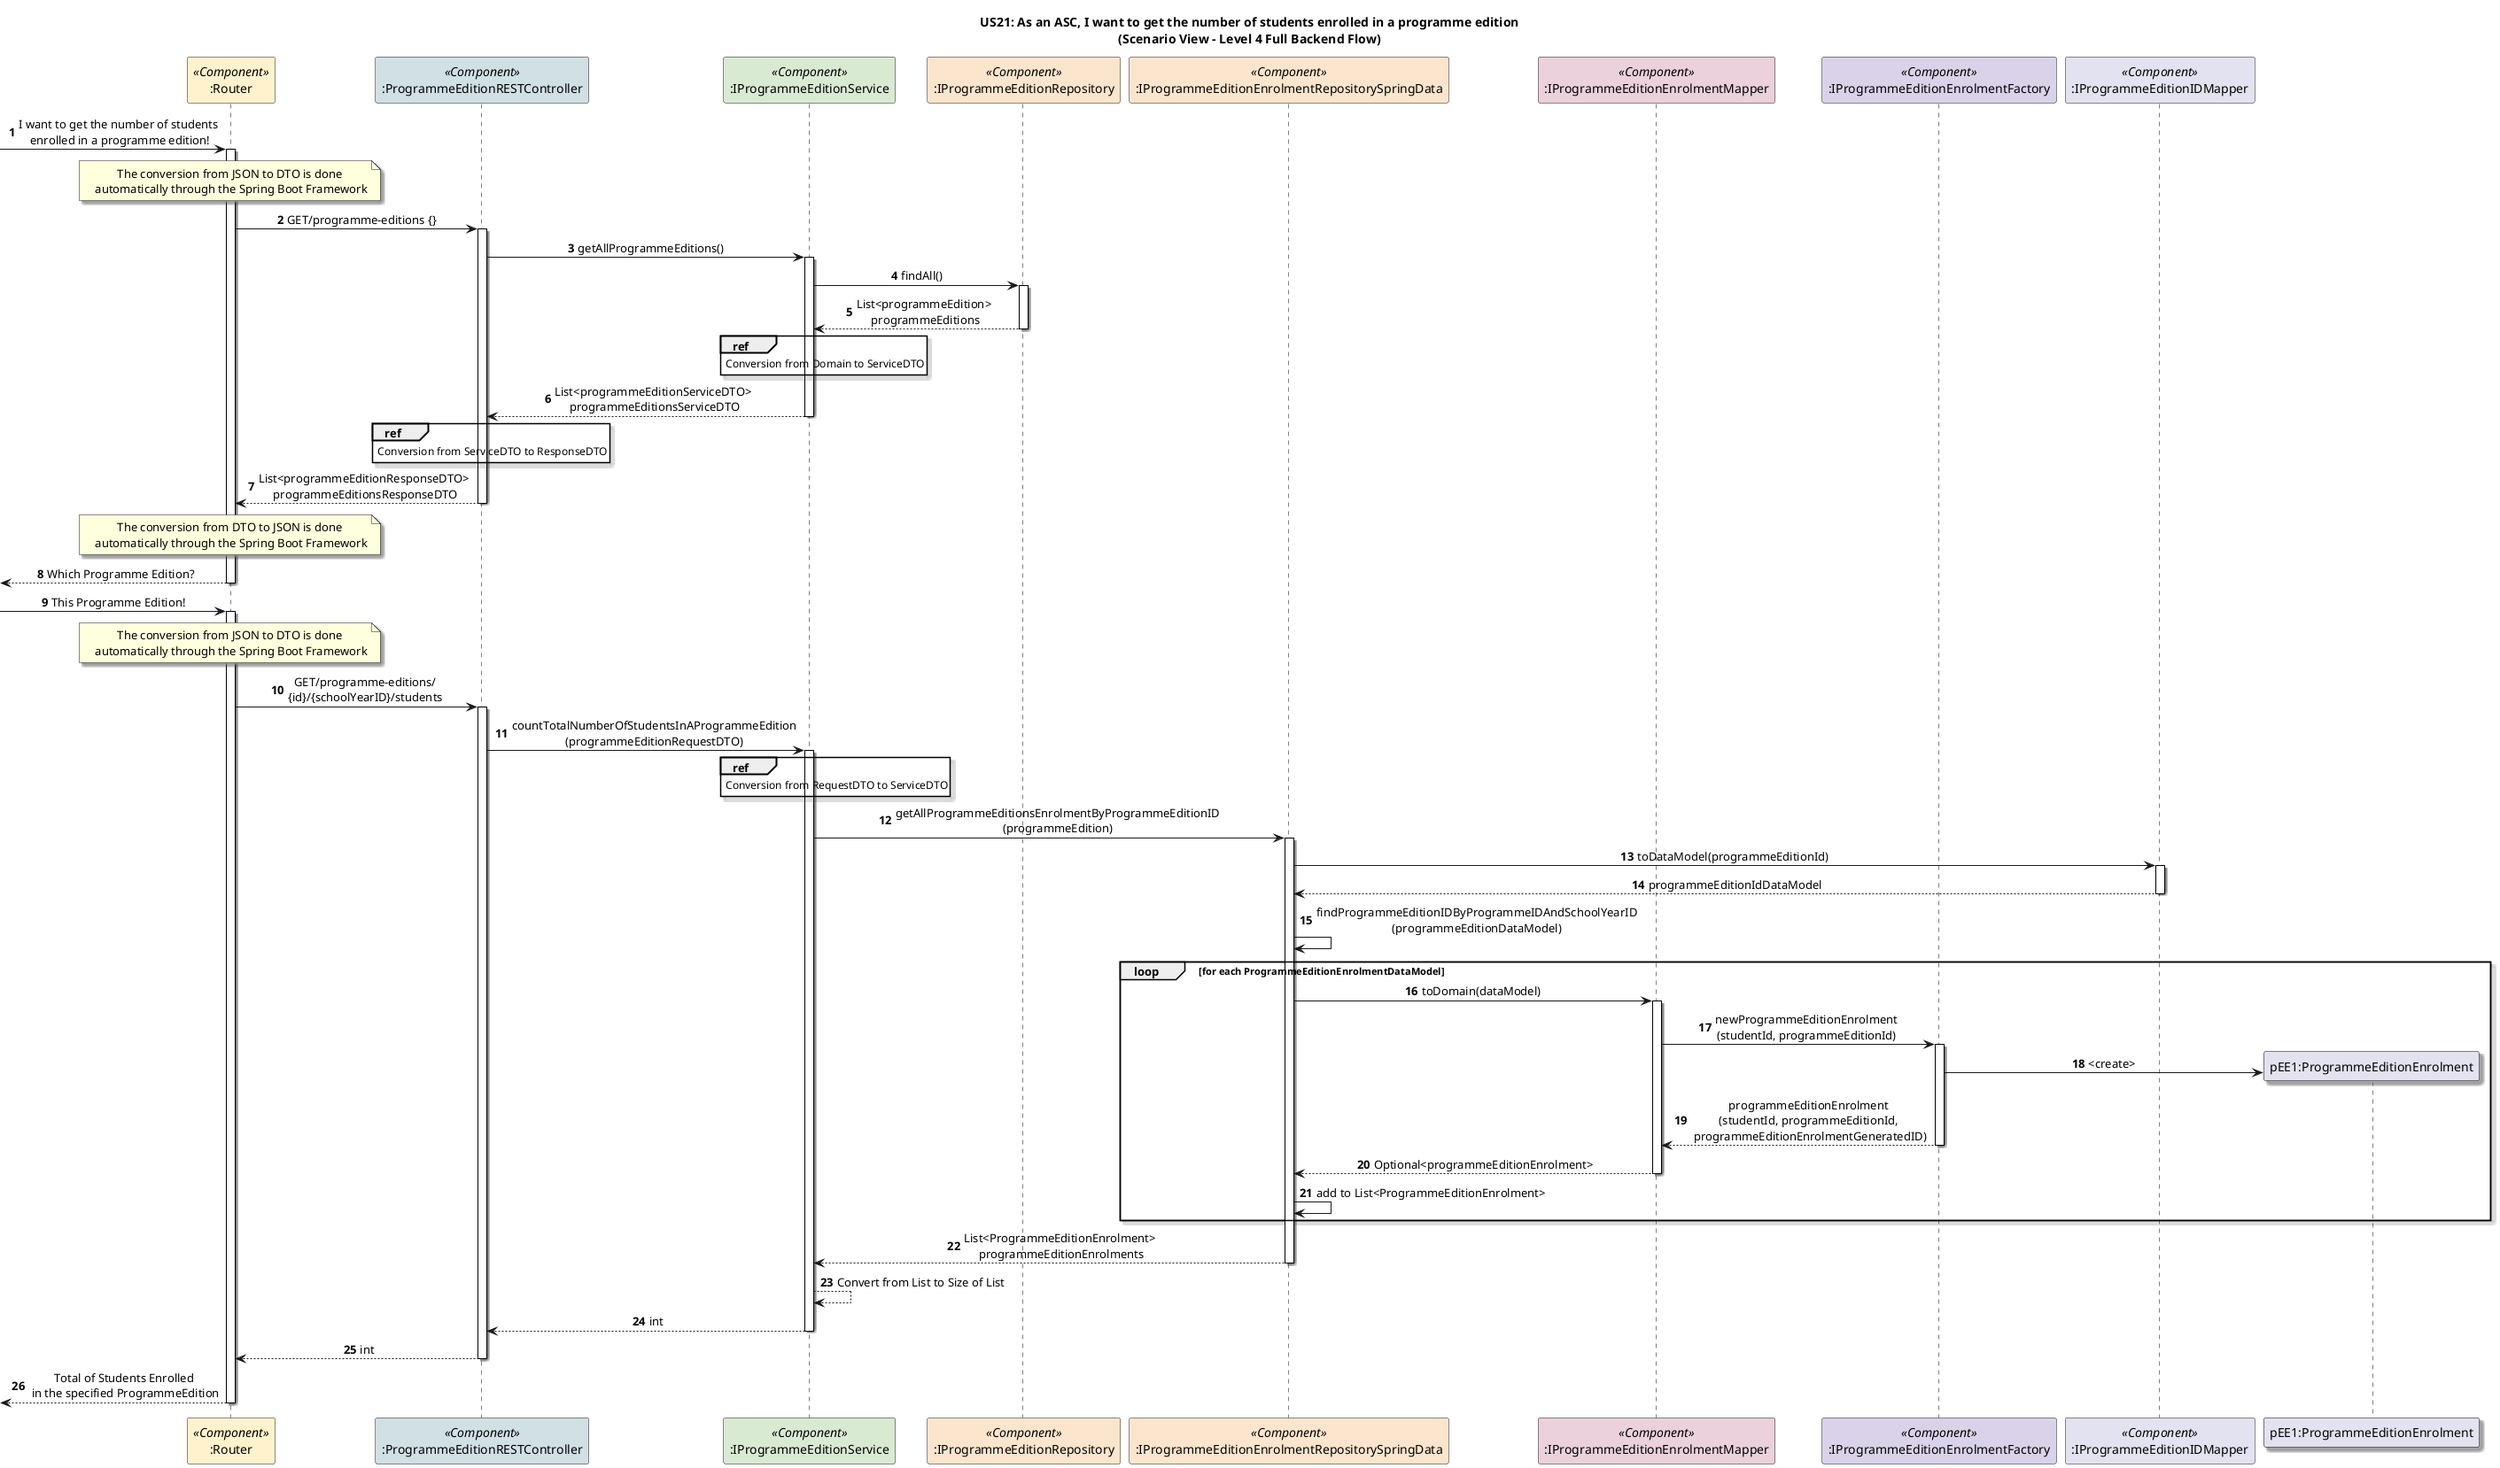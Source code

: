 @startuml US21

title US21: As an ASC, I want to get the number of students enrolled in a programme edition\n(Scenario View - Level 4 Full Backend Flow)

participant Router as ":Router"<<Component>> #fff2cc
participant ProgrammeEditionRestController as ":ProgrammeEditionRESTController"<<Component>> #d0e0e3
participant ProgrammeEditionService as ":IProgrammeEditionService"<<Component>> #d9ead3
participant ProgrammeEditionRepository as ":IProgrammeEditionRepository"<<Component>> #fce5cd
participant ProgrammeEditionEnrolmentSpringData as ":IProgrammeEditionEnrolmentRepositorySpringData"<<Component>> #fce5cd
participant ":IProgrammeEditionEnrolmentMapper"<<Component>> #ead1dc
participant ":IProgrammeEditionEnrolmentFactory"<<Component>> #d9d2e9
participant ProgrammeEditionIDMapper as ":IProgrammeEditionIDMapper"<<Component>>
autonumber

skinparam defaultTextAlignment center
skinparam shadowing true
skinparam sequence {
    ActorBorderColor black
    ParticipantBorderColor black
    LifeLineBorderColor black
    LifeLineBackgroundColor #ffffff
}

-> Router  : I want to get the number of students\n enrolled in a programme edition!
activate Router

note over Router: The conversion from JSON to DTO is done\n automatically through the Spring Boot Framework

Router -> ProgrammeEditionRestController ++: GET/programme-editions {}

ProgrammeEditionRestController -> ProgrammeEditionService ++: getAllProgrammeEditions()

ProgrammeEditionService -> ProgrammeEditionRepository: findAll()

activate ProgrammeEditionRepository
ProgrammeEditionRepository --> ProgrammeEditionService --: List<programmeEdition>\n programmeEditions

ref over ProgrammeEditionService: Conversion from Domain to ServiceDTO

ProgrammeEditionService --> ProgrammeEditionRestController --: List<programmeEditionServiceDTO>\n programmeEditionsServiceDTO

ref over ProgrammeEditionRestController: Conversion from ServiceDTO to ResponseDTO

ProgrammeEditionRestController --> Router --: List<programmeEditionResponseDTO>\n programmeEditionsResponseDTO

note over Router: The conversion from DTO to JSON is done\n automatically through the Spring Boot Framework

<--Router : Which Programme Edition?
deactivate Router

 -> Router : This Programme Edition!
 activate Router

note over Router: The conversion from JSON to DTO is done\n automatically through the Spring Boot Framework

Router -> ProgrammeEditionRestController  : GET/programme-editions/\n{id}/{schoolYearID}/students
activate ProgrammeEditionRestController

ProgrammeEditionRestController -> ProgrammeEditionService ++: countTotalNumberOfStudentsInAProgrammeEdition\n(programmeEditionRequestDTO)

ref over ProgrammeEditionService: Conversion from RequestDTO to ServiceDTO

ProgrammeEditionService -> ProgrammeEditionEnrolmentSpringData ++: getAllProgrammeEditionsEnrolmentByProgrammeEditionID\n(programmeEdition)

ProgrammeEditionEnrolmentSpringData -> ProgrammeEditionIDMapper ++: toDataModel(programmeEditionId)

ProgrammeEditionIDMapper --> ProgrammeEditionEnrolmentSpringData --: programmeEditionIdDataModel

ProgrammeEditionEnrolmentSpringData -> ProgrammeEditionEnrolmentSpringData : findProgrammeEditionIDByProgrammeIDAndSchoolYearID\n(programmeEditionDataModel)

loop for each ProgrammeEditionEnrolmentDataModel
    ProgrammeEditionEnrolmentSpringData -> ":IProgrammeEditionEnrolmentMapper" ++: toDomain(dataModel)
    ":IProgrammeEditionEnrolmentMapper" -> ":IProgrammeEditionEnrolmentFactory"++: newProgrammeEditionEnrolment\n(studentId, programmeEditionId)
    create "pEE1:ProgrammeEditionEnrolment" as ProgrammeEditionEnrolment1
    ":IProgrammeEditionEnrolmentFactory" -> ProgrammeEditionEnrolment1: <create>
    ":IProgrammeEditionEnrolmentFactory" --> ":IProgrammeEditionEnrolmentMapper": programmeEditionEnrolment\n(studentId, programmeEditionId,\n programmeEditionEnrolmentGeneratedID)
    deactivate ":IProgrammeEditionEnrolmentFactory"
    ":IProgrammeEditionEnrolmentMapper" --> ProgrammeEditionEnrolmentSpringData --: Optional<programmeEditionEnrolment>
    ProgrammeEditionEnrolmentSpringData -> ProgrammeEditionEnrolmentSpringData: add to List<ProgrammeEditionEnrolment>
end

ProgrammeEditionEnrolmentSpringData --> ProgrammeEditionService --: List<ProgrammeEditionEnrolment>\n programmeEditionEnrolments

ProgrammeEditionService --> ProgrammeEditionService: Convert from List to Size of List

ProgrammeEditionService --> ProgrammeEditionRestController --: int
ProgrammeEditionRestController --> Router --: int

<--Router: Total of Students Enrolled\n in the specified ProgrammeEdition
deactivate Router

@enduml  make the participants/actors have diferent colours